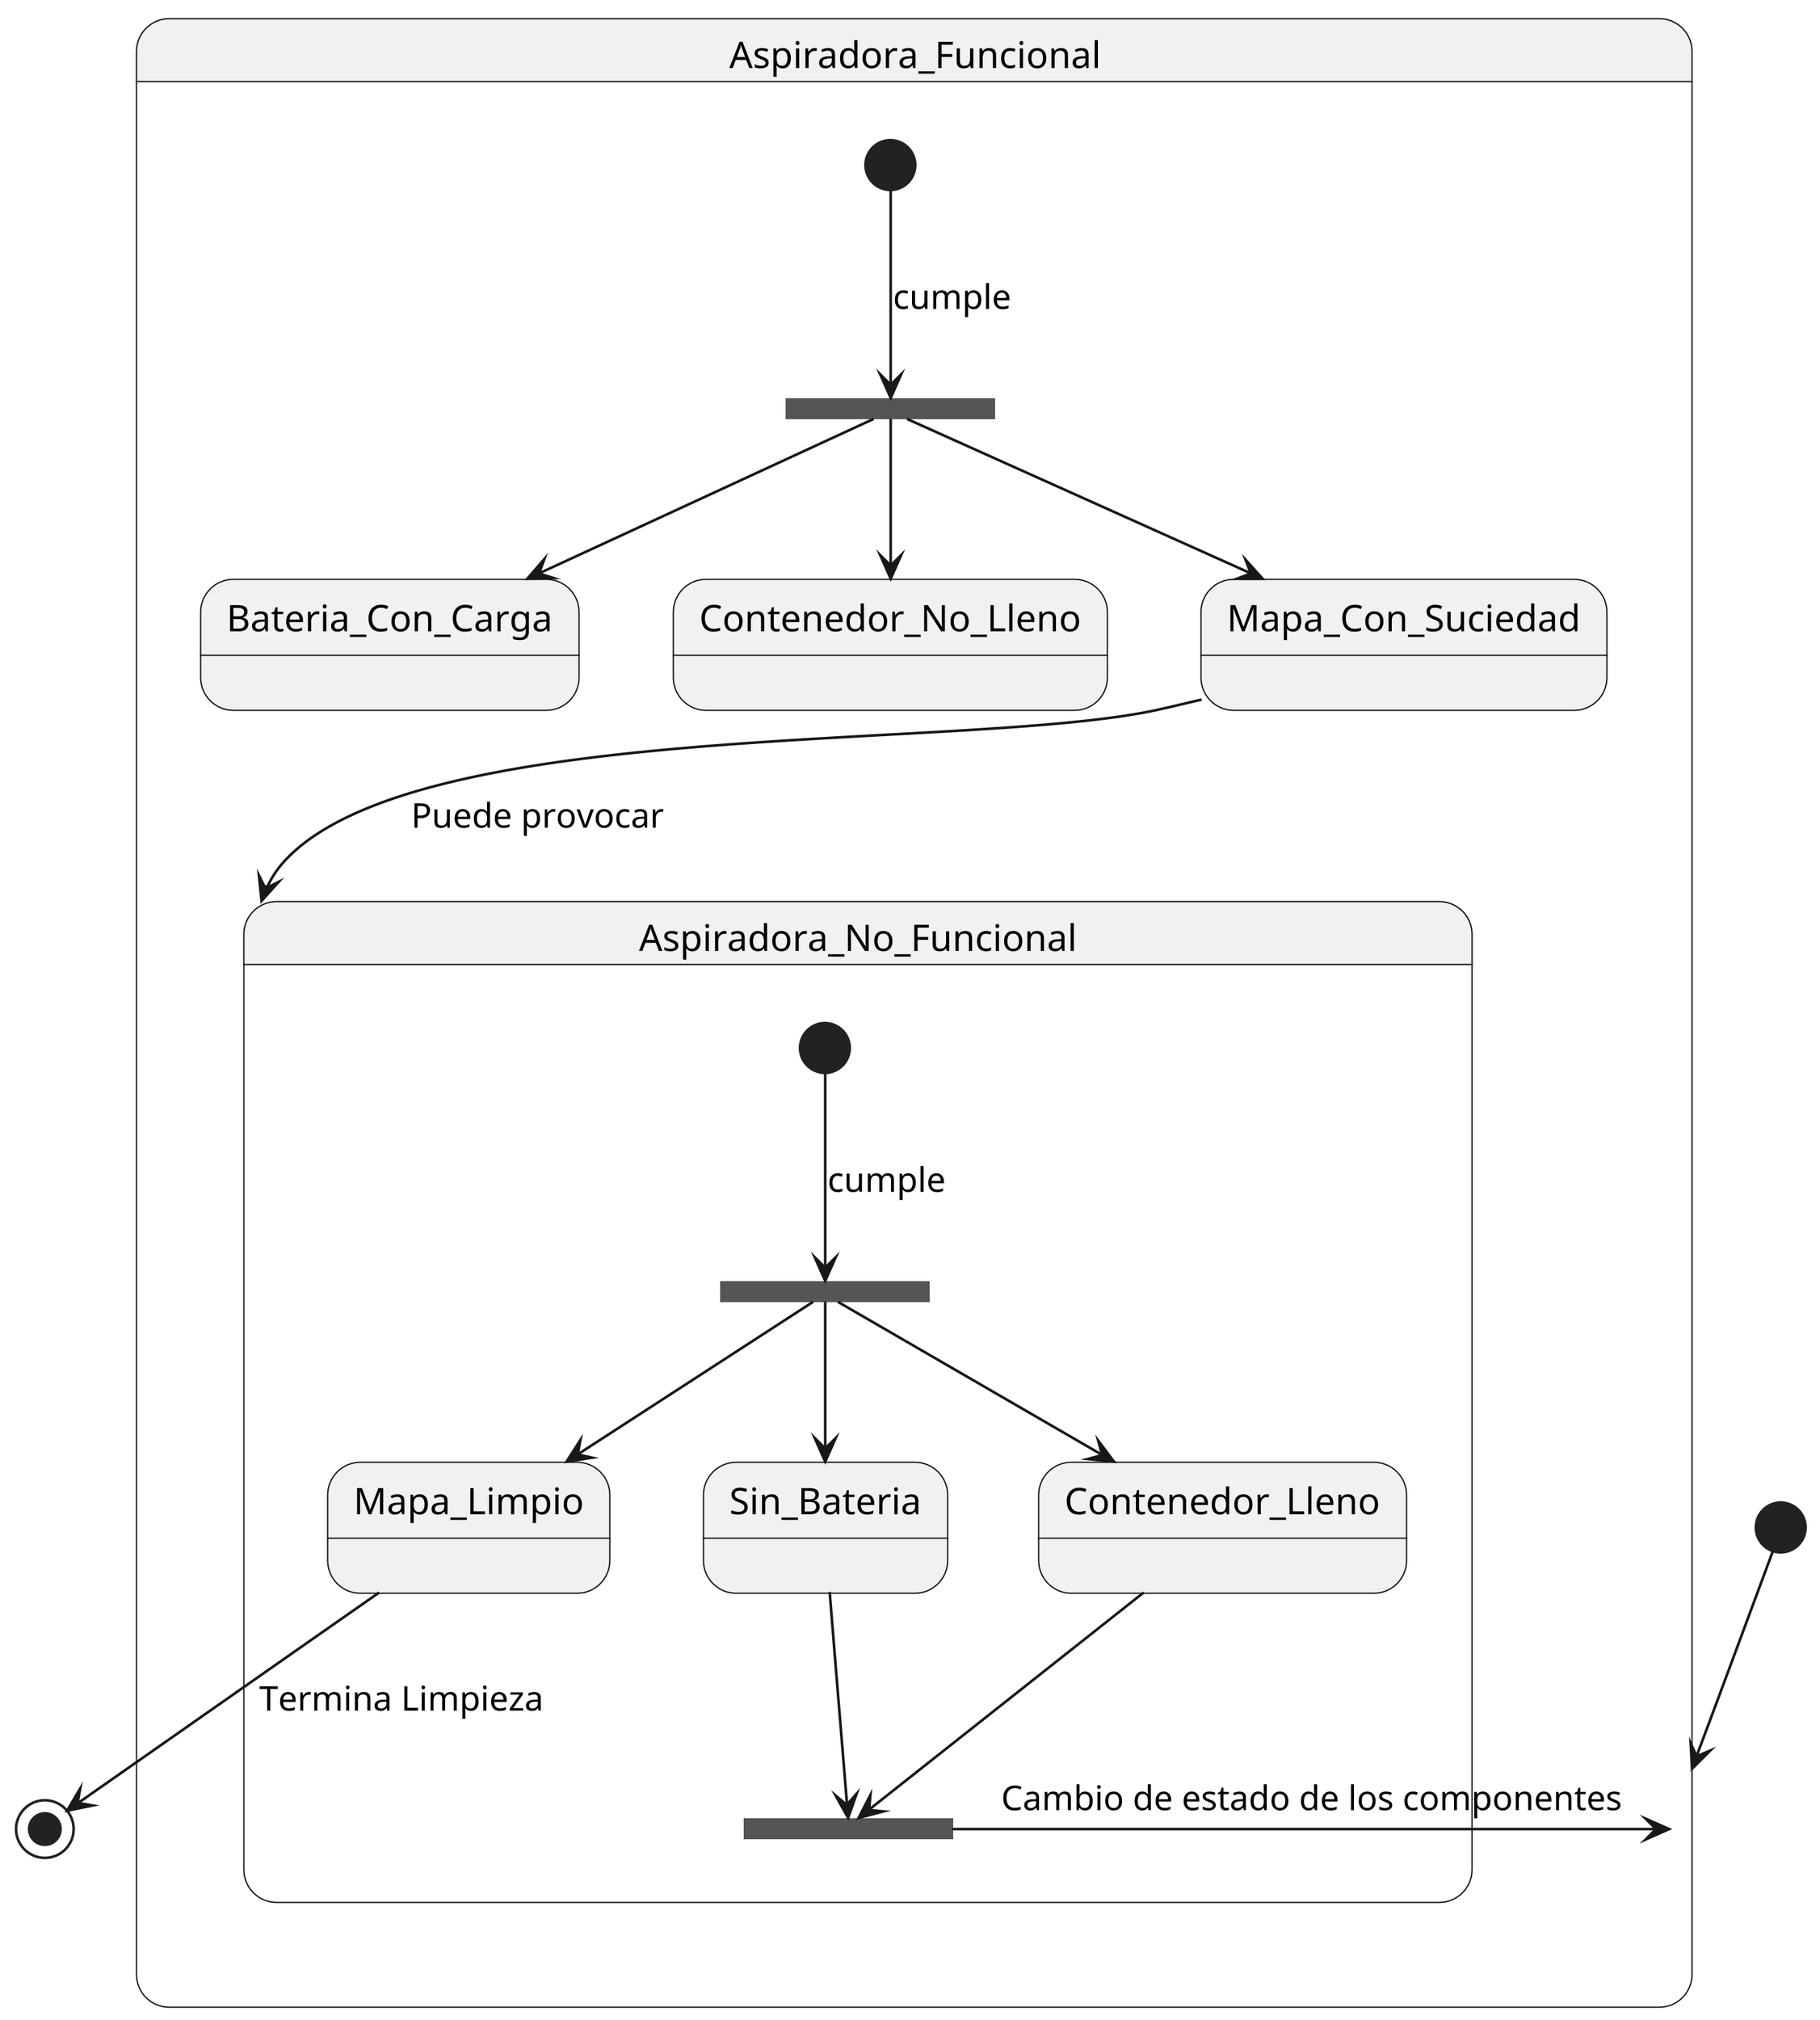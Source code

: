 @startuml
scale 150
[*] --> Aspiradora_Funcional


state Aspiradora_Funcional {
    state fork_state <<fork>>
    [*] --> fork_state : cumple
    fork_state --> Bateria_Con_Carga
    fork_state --> Contenedor_No_Lleno
    fork_state --> Mapa_Con_Suciedad
    Mapa_Con_Suciedad -down-> Aspiradora_No_Funcional : Puede provocar
}

state Aspiradora_No_Funcional {
    state fork_state1 <<fork>>
    [*] --> fork_state1 : cumple
    fork_state1 --> Sin_Bateria
    fork_state1 --> Contenedor_Lleno
    fork_state1 --> Mapa_Limpio

    state restauracion <<fork>>
    Sin_Bateria --> restauracion
    Contenedor_Lleno --> restauracion
    restauracion -left-> Aspiradora_Funcional : Cambio de estado de los componentes

}

Mapa_Limpio --> [*] : Termina Limpieza

@enduml
